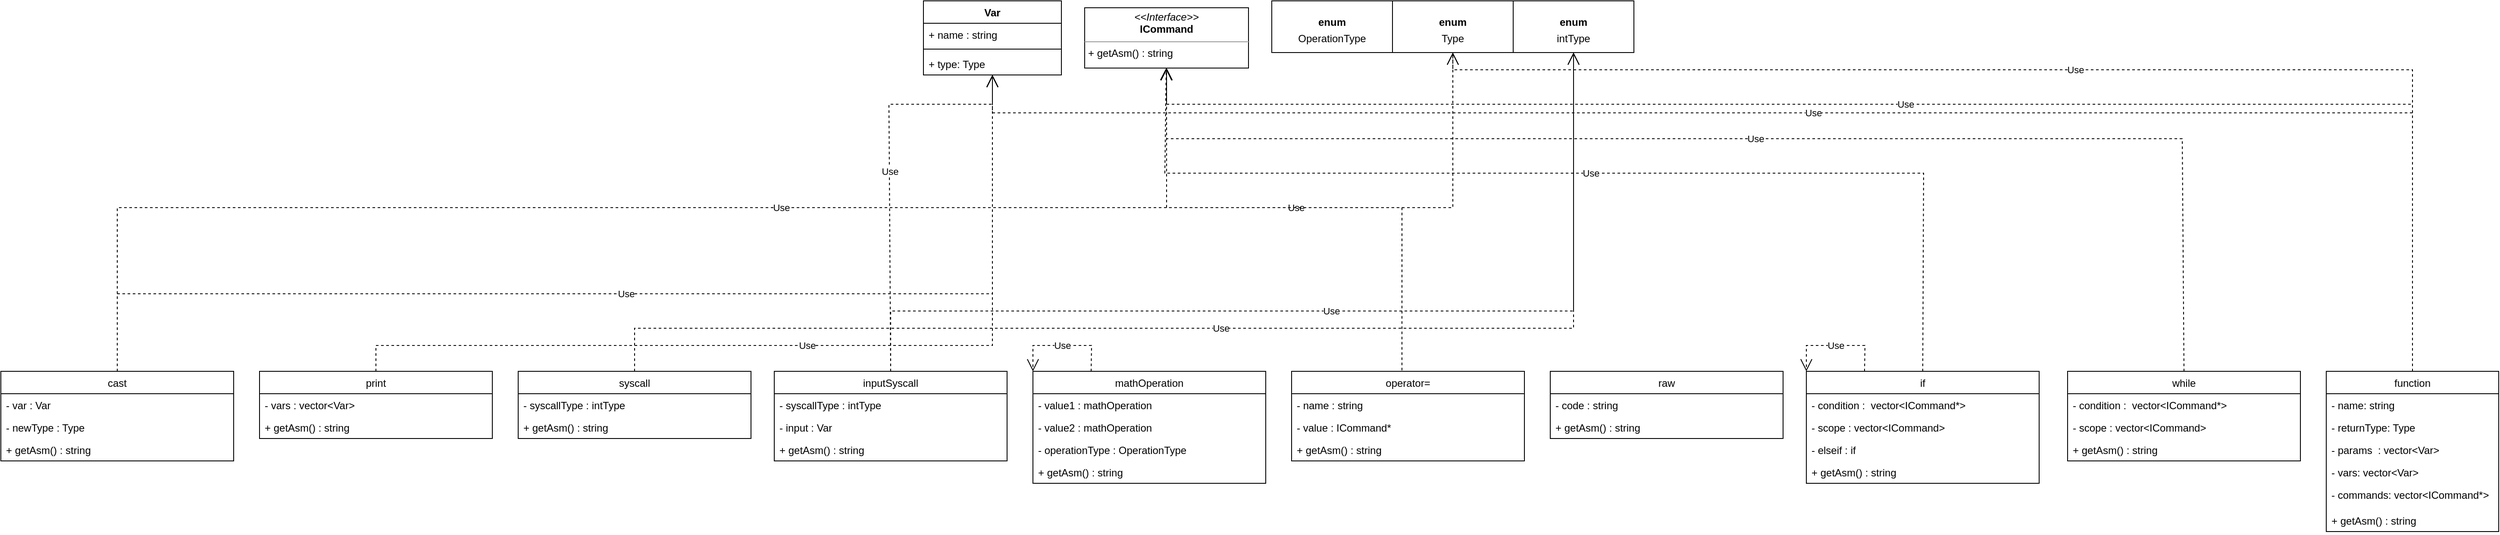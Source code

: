 <mxfile version="20.3.0" type="gitlab">
  <diagram id="C5RBs43oDa-KdzZeNtuy" name="Page-1">
    <mxGraphModel dx="1662" dy="775" grid="1" gridSize="10" guides="1" tooltips="1" connect="1" arrows="1" fold="1" page="1" pageScale="1" pageWidth="827" pageHeight="1169" math="0" shadow="0">
      <root>
        <mxCell id="WIyWlLk6GJQsqaUBKTNV-0" />
        <mxCell id="WIyWlLk6GJQsqaUBKTNV-1" parent="WIyWlLk6GJQsqaUBKTNV-0" />
        <mxCell id="AyQKdj8EUcUTwyNVggYh-0" value="function" style="swimlane;fontStyle=0;childLayout=stackLayout;horizontal=1;startSize=26;fillColor=none;horizontalStack=0;resizeParent=1;resizeParentMax=0;resizeLast=0;collapsible=1;marginBottom=0;" parent="WIyWlLk6GJQsqaUBKTNV-1" vertex="1">
          <mxGeometry x="2807" y="550" width="200" height="186" as="geometry" />
        </mxCell>
        <mxCell id="AyQKdj8EUcUTwyNVggYh-1" value="- name: string" style="text;strokeColor=none;fillColor=none;align=left;verticalAlign=top;spacingLeft=4;spacingRight=4;overflow=hidden;rotatable=0;points=[[0,0.5],[1,0.5]];portConstraint=eastwest;" parent="AyQKdj8EUcUTwyNVggYh-0" vertex="1">
          <mxGeometry y="26" width="200" height="26" as="geometry" />
        </mxCell>
        <mxCell id="AyQKdj8EUcUTwyNVggYh-2" value="- returnType: Type" style="text;strokeColor=none;fillColor=none;align=left;verticalAlign=top;spacingLeft=4;spacingRight=4;overflow=hidden;rotatable=0;points=[[0,0.5],[1,0.5]];portConstraint=eastwest;" parent="AyQKdj8EUcUTwyNVggYh-0" vertex="1">
          <mxGeometry y="52" width="200" height="26" as="geometry" />
        </mxCell>
        <mxCell id="AyQKdj8EUcUTwyNVggYh-3" value="- params  : vector&lt;Var&gt;" style="text;strokeColor=none;fillColor=none;align=left;verticalAlign=top;spacingLeft=4;spacingRight=4;overflow=hidden;rotatable=0;points=[[0,0.5],[1,0.5]];portConstraint=eastwest;" parent="AyQKdj8EUcUTwyNVggYh-0" vertex="1">
          <mxGeometry y="78" width="200" height="26" as="geometry" />
        </mxCell>
        <mxCell id="AyQKdj8EUcUTwyNVggYh-5" value="- vars: vector&lt;Var&gt;" style="text;strokeColor=none;fillColor=none;align=left;verticalAlign=top;spacingLeft=4;spacingRight=4;overflow=hidden;rotatable=0;points=[[0,0.5],[1,0.5]];portConstraint=eastwest;" parent="AyQKdj8EUcUTwyNVggYh-0" vertex="1">
          <mxGeometry y="104" width="200" height="26" as="geometry" />
        </mxCell>
        <mxCell id="AyQKdj8EUcUTwyNVggYh-6" value="- commands: vector&lt;ICommand*&gt;" style="text;strokeColor=none;fillColor=none;align=left;verticalAlign=top;spacingLeft=4;spacingRight=4;overflow=hidden;rotatable=0;points=[[0,0.5],[1,0.5]];portConstraint=eastwest;" parent="AyQKdj8EUcUTwyNVggYh-0" vertex="1">
          <mxGeometry y="130" width="200" height="30" as="geometry" />
        </mxCell>
        <mxCell id="E0N1HT8yoOOlsYQQrYLZ-3" value="+ getAsm() : string" style="text;strokeColor=none;fillColor=none;align=left;verticalAlign=top;spacingLeft=4;spacingRight=4;overflow=hidden;rotatable=0;points=[[0,0.5],[1,0.5]];portConstraint=eastwest;" vertex="1" parent="AyQKdj8EUcUTwyNVggYh-0">
          <mxGeometry y="160" width="200" height="26" as="geometry" />
        </mxCell>
        <mxCell id="AyQKdj8EUcUTwyNVggYh-4" value="&lt;p style=&quot;margin:0px;margin-top:4px;text-align:center;&quot;&gt;&lt;br&gt;&lt;b&gt;enum&lt;/b&gt;&lt;/p&gt;&lt;p style=&quot;margin:0px;margin-top:4px;text-align:center;&quot;&gt;OperationType&lt;/p&gt;" style="verticalAlign=top;align=left;overflow=fill;fontSize=12;fontFamily=Helvetica;html=1;" parent="WIyWlLk6GJQsqaUBKTNV-1" vertex="1">
          <mxGeometry x="1584" y="120" width="140" height="60" as="geometry" />
        </mxCell>
        <mxCell id="AyQKdj8EUcUTwyNVggYh-8" value="Var" style="swimlane;fontStyle=1;align=center;verticalAlign=top;childLayout=stackLayout;horizontal=1;startSize=26;horizontalStack=0;resizeParent=1;resizeParentMax=0;resizeLast=0;collapsible=1;marginBottom=0;" parent="WIyWlLk6GJQsqaUBKTNV-1" vertex="1">
          <mxGeometry x="1180" y="120" width="160" height="86" as="geometry" />
        </mxCell>
        <mxCell id="AyQKdj8EUcUTwyNVggYh-9" value="+ name : string" style="text;strokeColor=none;fillColor=none;align=left;verticalAlign=top;spacingLeft=4;spacingRight=4;overflow=hidden;rotatable=0;points=[[0,0.5],[1,0.5]];portConstraint=eastwest;" parent="AyQKdj8EUcUTwyNVggYh-8" vertex="1">
          <mxGeometry y="26" width="160" height="26" as="geometry" />
        </mxCell>
        <mxCell id="AyQKdj8EUcUTwyNVggYh-10" value="" style="line;strokeWidth=1;fillColor=none;align=left;verticalAlign=middle;spacingTop=-1;spacingLeft=3;spacingRight=3;rotatable=0;labelPosition=right;points=[];portConstraint=eastwest;" parent="AyQKdj8EUcUTwyNVggYh-8" vertex="1">
          <mxGeometry y="52" width="160" height="8" as="geometry" />
        </mxCell>
        <mxCell id="AyQKdj8EUcUTwyNVggYh-11" value="+ type: Type" style="text;strokeColor=none;fillColor=none;align=left;verticalAlign=top;spacingLeft=4;spacingRight=4;overflow=hidden;rotatable=0;points=[[0,0.5],[1,0.5]];portConstraint=eastwest;" parent="AyQKdj8EUcUTwyNVggYh-8" vertex="1">
          <mxGeometry y="60" width="160" height="26" as="geometry" />
        </mxCell>
        <mxCell id="AyQKdj8EUcUTwyNVggYh-12" value="&lt;p style=&quot;margin:0px;margin-top:4px;text-align:center;&quot;&gt;&lt;i&gt;&amp;lt;&amp;lt;Interface&amp;gt;&amp;gt;&lt;/i&gt;&lt;br&gt;&lt;b&gt;ICommand&lt;/b&gt;&lt;/p&gt;&lt;hr size=&quot;1&quot;&gt;&lt;p style=&quot;margin:0px;margin-left:4px;&quot;&gt;+ getAsm() : string&lt;/p&gt;" style="verticalAlign=top;align=left;overflow=fill;fontSize=12;fontFamily=Helvetica;html=1;" parent="WIyWlLk6GJQsqaUBKTNV-1" vertex="1">
          <mxGeometry x="1367" y="128" width="190" height="70" as="geometry" />
        </mxCell>
        <mxCell id="9dWKjCrfehL0n8Pibzqj-0" value="while" style="swimlane;fontStyle=0;childLayout=stackLayout;horizontal=1;startSize=26;fillColor=none;horizontalStack=0;resizeParent=1;resizeParentMax=0;resizeLast=0;collapsible=1;marginBottom=0;" parent="WIyWlLk6GJQsqaUBKTNV-1" vertex="1">
          <mxGeometry x="2507" y="550" width="270" height="104" as="geometry" />
        </mxCell>
        <mxCell id="9dWKjCrfehL0n8Pibzqj-1" value="- condition :  vector&lt;ICommand*&gt;&#xa;" style="text;strokeColor=none;fillColor=none;align=left;verticalAlign=top;spacingLeft=4;spacingRight=4;overflow=hidden;rotatable=0;points=[[0,0.5],[1,0.5]];portConstraint=eastwest;" parent="9dWKjCrfehL0n8Pibzqj-0" vertex="1">
          <mxGeometry y="26" width="270" height="26" as="geometry" />
        </mxCell>
        <mxCell id="9dWKjCrfehL0n8Pibzqj-3" value="- scope : vector&lt;ICommand&gt;" style="text;strokeColor=none;fillColor=none;align=left;verticalAlign=top;spacingLeft=4;spacingRight=4;overflow=hidden;rotatable=0;points=[[0,0.5],[1,0.5]];portConstraint=eastwest;" parent="9dWKjCrfehL0n8Pibzqj-0" vertex="1">
          <mxGeometry y="52" width="270" height="26" as="geometry" />
        </mxCell>
        <mxCell id="E0N1HT8yoOOlsYQQrYLZ-4" value="+ getAsm() : string" style="text;strokeColor=none;fillColor=none;align=left;verticalAlign=top;spacingLeft=4;spacingRight=4;overflow=hidden;rotatable=0;points=[[0,0.5],[1,0.5]];portConstraint=eastwest;" vertex="1" parent="9dWKjCrfehL0n8Pibzqj-0">
          <mxGeometry y="78" width="270" height="26" as="geometry" />
        </mxCell>
        <mxCell id="E0N1HT8yoOOlsYQQrYLZ-6" value="if" style="swimlane;fontStyle=0;childLayout=stackLayout;horizontal=1;startSize=26;fillColor=none;horizontalStack=0;resizeParent=1;resizeParentMax=0;resizeLast=0;collapsible=1;marginBottom=0;" vertex="1" parent="WIyWlLk6GJQsqaUBKTNV-1">
          <mxGeometry x="2204" y="550" width="270" height="130" as="geometry" />
        </mxCell>
        <mxCell id="E0N1HT8yoOOlsYQQrYLZ-7" value="- condition :  vector&lt;ICommand*&gt;&#xa;" style="text;strokeColor=none;fillColor=none;align=left;verticalAlign=top;spacingLeft=4;spacingRight=4;overflow=hidden;rotatable=0;points=[[0,0.5],[1,0.5]];portConstraint=eastwest;" vertex="1" parent="E0N1HT8yoOOlsYQQrYLZ-6">
          <mxGeometry y="26" width="270" height="26" as="geometry" />
        </mxCell>
        <mxCell id="E0N1HT8yoOOlsYQQrYLZ-9" value="- scope : vector&lt;ICommand&gt;" style="text;strokeColor=none;fillColor=none;align=left;verticalAlign=top;spacingLeft=4;spacingRight=4;overflow=hidden;rotatable=0;points=[[0,0.5],[1,0.5]];portConstraint=eastwest;" vertex="1" parent="E0N1HT8yoOOlsYQQrYLZ-6">
          <mxGeometry y="52" width="270" height="26" as="geometry" />
        </mxCell>
        <mxCell id="E0N1HT8yoOOlsYQQrYLZ-61" value="- elseif : if" style="text;strokeColor=none;fillColor=none;align=left;verticalAlign=top;spacingLeft=4;spacingRight=4;overflow=hidden;rotatable=0;points=[[0,0.5],[1,0.5]];portConstraint=eastwest;" vertex="1" parent="E0N1HT8yoOOlsYQQrYLZ-6">
          <mxGeometry y="78" width="270" height="26" as="geometry" />
        </mxCell>
        <mxCell id="E0N1HT8yoOOlsYQQrYLZ-10" value="+ getAsm() : string" style="text;strokeColor=none;fillColor=none;align=left;verticalAlign=top;spacingLeft=4;spacingRight=4;overflow=hidden;rotatable=0;points=[[0,0.5],[1,0.5]];portConstraint=eastwest;" vertex="1" parent="E0N1HT8yoOOlsYQQrYLZ-6">
          <mxGeometry y="104" width="270" height="26" as="geometry" />
        </mxCell>
        <mxCell id="E0N1HT8yoOOlsYQQrYLZ-12" value="raw" style="swimlane;fontStyle=0;childLayout=stackLayout;horizontal=1;startSize=26;fillColor=none;horizontalStack=0;resizeParent=1;resizeParentMax=0;resizeLast=0;collapsible=1;marginBottom=0;" vertex="1" parent="WIyWlLk6GJQsqaUBKTNV-1">
          <mxGeometry x="1907" y="550" width="270" height="78" as="geometry" />
        </mxCell>
        <mxCell id="E0N1HT8yoOOlsYQQrYLZ-15" value="- code : string" style="text;strokeColor=none;fillColor=none;align=left;verticalAlign=top;spacingLeft=4;spacingRight=4;overflow=hidden;rotatable=0;points=[[0,0.5],[1,0.5]];portConstraint=eastwest;" vertex="1" parent="E0N1HT8yoOOlsYQQrYLZ-12">
          <mxGeometry y="26" width="270" height="26" as="geometry" />
        </mxCell>
        <mxCell id="E0N1HT8yoOOlsYQQrYLZ-16" value="+ getAsm() : string" style="text;strokeColor=none;fillColor=none;align=left;verticalAlign=top;spacingLeft=4;spacingRight=4;overflow=hidden;rotatable=0;points=[[0,0.5],[1,0.5]];portConstraint=eastwest;" vertex="1" parent="E0N1HT8yoOOlsYQQrYLZ-12">
          <mxGeometry y="52" width="270" height="26" as="geometry" />
        </mxCell>
        <mxCell id="E0N1HT8yoOOlsYQQrYLZ-17" value="operator=" style="swimlane;fontStyle=0;childLayout=stackLayout;horizontal=1;startSize=26;fillColor=none;horizontalStack=0;resizeParent=1;resizeParentMax=0;resizeLast=0;collapsible=1;marginBottom=0;" vertex="1" parent="WIyWlLk6GJQsqaUBKTNV-1">
          <mxGeometry x="1607" y="550" width="270" height="104" as="geometry" />
        </mxCell>
        <mxCell id="E0N1HT8yoOOlsYQQrYLZ-18" value="- name : string" style="text;strokeColor=none;fillColor=none;align=left;verticalAlign=top;spacingLeft=4;spacingRight=4;overflow=hidden;rotatable=0;points=[[0,0.5],[1,0.5]];portConstraint=eastwest;" vertex="1" parent="E0N1HT8yoOOlsYQQrYLZ-17">
          <mxGeometry y="26" width="270" height="26" as="geometry" />
        </mxCell>
        <mxCell id="E0N1HT8yoOOlsYQQrYLZ-19" value="- value : ICommand*" style="text;strokeColor=none;fillColor=none;align=left;verticalAlign=top;spacingLeft=4;spacingRight=4;overflow=hidden;rotatable=0;points=[[0,0.5],[1,0.5]];portConstraint=eastwest;" vertex="1" parent="E0N1HT8yoOOlsYQQrYLZ-17">
          <mxGeometry y="52" width="270" height="26" as="geometry" />
        </mxCell>
        <mxCell id="E0N1HT8yoOOlsYQQrYLZ-21" value="+ getAsm() : string" style="text;strokeColor=none;fillColor=none;align=left;verticalAlign=top;spacingLeft=4;spacingRight=4;overflow=hidden;rotatable=0;points=[[0,0.5],[1,0.5]];portConstraint=eastwest;" vertex="1" parent="E0N1HT8yoOOlsYQQrYLZ-17">
          <mxGeometry y="78" width="270" height="26" as="geometry" />
        </mxCell>
        <mxCell id="E0N1HT8yoOOlsYQQrYLZ-22" value="mathOperation" style="swimlane;fontStyle=0;childLayout=stackLayout;horizontal=1;startSize=26;fillColor=none;horizontalStack=0;resizeParent=1;resizeParentMax=0;resizeLast=0;collapsible=1;marginBottom=0;" vertex="1" parent="WIyWlLk6GJQsqaUBKTNV-1">
          <mxGeometry x="1307" y="550" width="270" height="130" as="geometry" />
        </mxCell>
        <mxCell id="E0N1HT8yoOOlsYQQrYLZ-24" value="- value1 : mathOperation" style="text;strokeColor=none;fillColor=none;align=left;verticalAlign=top;spacingLeft=4;spacingRight=4;overflow=hidden;rotatable=0;points=[[0,0.5],[1,0.5]];portConstraint=eastwest;" vertex="1" parent="E0N1HT8yoOOlsYQQrYLZ-22">
          <mxGeometry y="26" width="270" height="26" as="geometry" />
        </mxCell>
        <mxCell id="E0N1HT8yoOOlsYQQrYLZ-27" value="- value2 : mathOperation" style="text;strokeColor=none;fillColor=none;align=left;verticalAlign=top;spacingLeft=4;spacingRight=4;overflow=hidden;rotatable=0;points=[[0,0.5],[1,0.5]];portConstraint=eastwest;" vertex="1" parent="E0N1HT8yoOOlsYQQrYLZ-22">
          <mxGeometry y="52" width="270" height="26" as="geometry" />
        </mxCell>
        <mxCell id="E0N1HT8yoOOlsYQQrYLZ-28" value="- operationType : OperationType" style="text;strokeColor=none;fillColor=none;align=left;verticalAlign=top;spacingLeft=4;spacingRight=4;overflow=hidden;rotatable=0;points=[[0,0.5],[1,0.5]];portConstraint=eastwest;" vertex="1" parent="E0N1HT8yoOOlsYQQrYLZ-22">
          <mxGeometry y="78" width="270" height="26" as="geometry" />
        </mxCell>
        <mxCell id="E0N1HT8yoOOlsYQQrYLZ-26" value="+ getAsm() : string" style="text;strokeColor=none;fillColor=none;align=left;verticalAlign=top;spacingLeft=4;spacingRight=4;overflow=hidden;rotatable=0;points=[[0,0.5],[1,0.5]];portConstraint=eastwest;" vertex="1" parent="E0N1HT8yoOOlsYQQrYLZ-22">
          <mxGeometry y="104" width="270" height="26" as="geometry" />
        </mxCell>
        <mxCell id="E0N1HT8yoOOlsYQQrYLZ-29" value="&lt;p style=&quot;margin:0px;margin-top:4px;text-align:center;&quot;&gt;&lt;br&gt;&lt;b&gt;enum&lt;/b&gt;&lt;/p&gt;&lt;p style=&quot;margin:0px;margin-top:4px;text-align:center;&quot;&gt;Type&lt;/p&gt;" style="verticalAlign=top;align=left;overflow=fill;fontSize=12;fontFamily=Helvetica;html=1;" vertex="1" parent="WIyWlLk6GJQsqaUBKTNV-1">
          <mxGeometry x="1724" y="120" width="140" height="60" as="geometry" />
        </mxCell>
        <mxCell id="E0N1HT8yoOOlsYQQrYLZ-30" value="inputSyscall" style="swimlane;fontStyle=0;childLayout=stackLayout;horizontal=1;startSize=26;fillColor=none;horizontalStack=0;resizeParent=1;resizeParentMax=0;resizeLast=0;collapsible=1;marginBottom=0;" vertex="1" parent="WIyWlLk6GJQsqaUBKTNV-1">
          <mxGeometry x="1007" y="550" width="270" height="104" as="geometry" />
        </mxCell>
        <mxCell id="E0N1HT8yoOOlsYQQrYLZ-31" value="- syscallType : intType" style="text;strokeColor=none;fillColor=none;align=left;verticalAlign=top;spacingLeft=4;spacingRight=4;overflow=hidden;rotatable=0;points=[[0,0.5],[1,0.5]];portConstraint=eastwest;" vertex="1" parent="E0N1HT8yoOOlsYQQrYLZ-30">
          <mxGeometry y="26" width="270" height="26" as="geometry" />
        </mxCell>
        <mxCell id="E0N1HT8yoOOlsYQQrYLZ-40" value="- input : Var" style="text;strokeColor=none;fillColor=none;align=left;verticalAlign=top;spacingLeft=4;spacingRight=4;overflow=hidden;rotatable=0;points=[[0,0.5],[1,0.5]];portConstraint=eastwest;" vertex="1" parent="E0N1HT8yoOOlsYQQrYLZ-30">
          <mxGeometry y="52" width="270" height="26" as="geometry" />
        </mxCell>
        <mxCell id="E0N1HT8yoOOlsYQQrYLZ-34" value="+ getAsm() : string" style="text;strokeColor=none;fillColor=none;align=left;verticalAlign=top;spacingLeft=4;spacingRight=4;overflow=hidden;rotatable=0;points=[[0,0.5],[1,0.5]];portConstraint=eastwest;" vertex="1" parent="E0N1HT8yoOOlsYQQrYLZ-30">
          <mxGeometry y="78" width="270" height="26" as="geometry" />
        </mxCell>
        <mxCell id="E0N1HT8yoOOlsYQQrYLZ-41" value="syscall" style="swimlane;fontStyle=0;childLayout=stackLayout;horizontal=1;startSize=26;fillColor=none;horizontalStack=0;resizeParent=1;resizeParentMax=0;resizeLast=0;collapsible=1;marginBottom=0;" vertex="1" parent="WIyWlLk6GJQsqaUBKTNV-1">
          <mxGeometry x="710" y="550" width="270" height="78" as="geometry" />
        </mxCell>
        <mxCell id="E0N1HT8yoOOlsYQQrYLZ-43" value="- syscallType : intType" style="text;strokeColor=none;fillColor=none;align=left;verticalAlign=top;spacingLeft=4;spacingRight=4;overflow=hidden;rotatable=0;points=[[0,0.5],[1,0.5]];portConstraint=eastwest;" vertex="1" parent="E0N1HT8yoOOlsYQQrYLZ-41">
          <mxGeometry y="26" width="270" height="26" as="geometry" />
        </mxCell>
        <mxCell id="E0N1HT8yoOOlsYQQrYLZ-45" value="+ getAsm() : string" style="text;strokeColor=none;fillColor=none;align=left;verticalAlign=top;spacingLeft=4;spacingRight=4;overflow=hidden;rotatable=0;points=[[0,0.5],[1,0.5]];portConstraint=eastwest;" vertex="1" parent="E0N1HT8yoOOlsYQQrYLZ-41">
          <mxGeometry y="52" width="270" height="26" as="geometry" />
        </mxCell>
        <mxCell id="E0N1HT8yoOOlsYQQrYLZ-46" value="&lt;p style=&quot;margin:0px;margin-top:4px;text-align:center;&quot;&gt;&lt;br&gt;&lt;b&gt;enum&lt;/b&gt;&lt;/p&gt;&lt;p style=&quot;margin:0px;margin-top:4px;text-align:center;&quot;&gt;intType&lt;/p&gt;" style="verticalAlign=top;align=left;overflow=fill;fontSize=12;fontFamily=Helvetica;html=1;" vertex="1" parent="WIyWlLk6GJQsqaUBKTNV-1">
          <mxGeometry x="1864" y="120" width="140" height="60" as="geometry" />
        </mxCell>
        <mxCell id="E0N1HT8yoOOlsYQQrYLZ-62" value="cast" style="swimlane;fontStyle=0;childLayout=stackLayout;horizontal=1;startSize=26;fillColor=none;horizontalStack=0;resizeParent=1;resizeParentMax=0;resizeLast=0;collapsible=1;marginBottom=0;" vertex="1" parent="WIyWlLk6GJQsqaUBKTNV-1">
          <mxGeometry x="110" y="550" width="270" height="104" as="geometry" />
        </mxCell>
        <mxCell id="E0N1HT8yoOOlsYQQrYLZ-63" value="- var : Var" style="text;strokeColor=none;fillColor=none;align=left;verticalAlign=top;spacingLeft=4;spacingRight=4;overflow=hidden;rotatable=0;points=[[0,0.5],[1,0.5]];portConstraint=eastwest;" vertex="1" parent="E0N1HT8yoOOlsYQQrYLZ-62">
          <mxGeometry y="26" width="270" height="26" as="geometry" />
        </mxCell>
        <mxCell id="E0N1HT8yoOOlsYQQrYLZ-68" value="- newType : Type" style="text;strokeColor=none;fillColor=none;align=left;verticalAlign=top;spacingLeft=4;spacingRight=4;overflow=hidden;rotatable=0;points=[[0,0.5],[1,0.5]];portConstraint=eastwest;" vertex="1" parent="E0N1HT8yoOOlsYQQrYLZ-62">
          <mxGeometry y="52" width="270" height="26" as="geometry" />
        </mxCell>
        <mxCell id="E0N1HT8yoOOlsYQQrYLZ-64" value="+ getAsm() : string" style="text;strokeColor=none;fillColor=none;align=left;verticalAlign=top;spacingLeft=4;spacingRight=4;overflow=hidden;rotatable=0;points=[[0,0.5],[1,0.5]];portConstraint=eastwest;" vertex="1" parent="E0N1HT8yoOOlsYQQrYLZ-62">
          <mxGeometry y="78" width="270" height="26" as="geometry" />
        </mxCell>
        <mxCell id="E0N1HT8yoOOlsYQQrYLZ-65" value="print" style="swimlane;fontStyle=0;childLayout=stackLayout;horizontal=1;startSize=26;fillColor=none;horizontalStack=0;resizeParent=1;resizeParentMax=0;resizeLast=0;collapsible=1;marginBottom=0;" vertex="1" parent="WIyWlLk6GJQsqaUBKTNV-1">
          <mxGeometry x="410" y="550" width="270" height="78" as="geometry" />
        </mxCell>
        <mxCell id="E0N1HT8yoOOlsYQQrYLZ-66" value="- vars : vector&lt;Var&gt;" style="text;strokeColor=none;fillColor=none;align=left;verticalAlign=top;spacingLeft=4;spacingRight=4;overflow=hidden;rotatable=0;points=[[0,0.5],[1,0.5]];portConstraint=eastwest;" vertex="1" parent="E0N1HT8yoOOlsYQQrYLZ-65">
          <mxGeometry y="26" width="270" height="26" as="geometry" />
        </mxCell>
        <mxCell id="E0N1HT8yoOOlsYQQrYLZ-67" value="+ getAsm() : string" style="text;strokeColor=none;fillColor=none;align=left;verticalAlign=top;spacingLeft=4;spacingRight=4;overflow=hidden;rotatable=0;points=[[0,0.5],[1,0.5]];portConstraint=eastwest;" vertex="1" parent="E0N1HT8yoOOlsYQQrYLZ-65">
          <mxGeometry y="52" width="270" height="26" as="geometry" />
        </mxCell>
        <mxCell id="E0N1HT8yoOOlsYQQrYLZ-71" value="Use" style="endArrow=open;endSize=12;dashed=1;html=1;rounded=0;exitX=0.5;exitY=0;exitDx=0;exitDy=0;" edge="1" parent="WIyWlLk6GJQsqaUBKTNV-1" source="AyQKdj8EUcUTwyNVggYh-0" target="AyQKdj8EUcUTwyNVggYh-11">
          <mxGeometry width="160" relative="1" as="geometry">
            <mxPoint x="2370" y="370" as="sourcePoint" />
            <mxPoint x="2530" y="370" as="targetPoint" />
            <Array as="points">
              <mxPoint x="2907" y="250" />
              <mxPoint x="1260" y="250" />
            </Array>
          </mxGeometry>
        </mxCell>
        <mxCell id="E0N1HT8yoOOlsYQQrYLZ-73" value="Use" style="endArrow=open;endSize=12;dashed=1;html=1;rounded=0;exitX=0.5;exitY=0;exitDx=0;exitDy=0;entryX=0.5;entryY=1;entryDx=0;entryDy=0;" edge="1" parent="WIyWlLk6GJQsqaUBKTNV-1" source="AyQKdj8EUcUTwyNVggYh-0" target="E0N1HT8yoOOlsYQQrYLZ-29">
          <mxGeometry width="160" relative="1" as="geometry">
            <mxPoint x="2380" y="310" as="sourcePoint" />
            <mxPoint x="2540" y="310" as="targetPoint" />
            <Array as="points">
              <mxPoint x="2907" y="200" />
              <mxPoint x="1794" y="200" />
            </Array>
          </mxGeometry>
        </mxCell>
        <mxCell id="E0N1HT8yoOOlsYQQrYLZ-74" value="Use" style="endArrow=open;endSize=12;dashed=1;html=1;rounded=0;exitX=0.5;exitY=0;exitDx=0;exitDy=0;" edge="1" parent="WIyWlLk6GJQsqaUBKTNV-1" source="9dWKjCrfehL0n8Pibzqj-0" target="AyQKdj8EUcUTwyNVggYh-12">
          <mxGeometry width="160" relative="1" as="geometry">
            <mxPoint x="2380" y="420" as="sourcePoint" />
            <mxPoint x="1510" y="240" as="targetPoint" />
            <Array as="points">
              <mxPoint x="2640" y="280" />
              <mxPoint x="1462" y="280" />
            </Array>
          </mxGeometry>
        </mxCell>
        <mxCell id="E0N1HT8yoOOlsYQQrYLZ-75" value="Use" style="endArrow=open;endSize=12;dashed=1;html=1;rounded=0;exitX=0.5;exitY=0;exitDx=0;exitDy=0;" edge="1" parent="WIyWlLk6GJQsqaUBKTNV-1" source="E0N1HT8yoOOlsYQQrYLZ-6" target="AyQKdj8EUcUTwyNVggYh-12">
          <mxGeometry width="160" relative="1" as="geometry">
            <mxPoint x="2290" y="450" as="sourcePoint" />
            <mxPoint x="1470" y="320" as="targetPoint" />
            <Array as="points">
              <mxPoint x="2340" y="320" />
              <mxPoint x="1460" y="320" />
            </Array>
          </mxGeometry>
        </mxCell>
        <mxCell id="E0N1HT8yoOOlsYQQrYLZ-76" value="Use" style="endArrow=open;endSize=12;dashed=1;html=1;rounded=0;exitX=0.5;exitY=0;exitDx=0;exitDy=0;" edge="1" parent="WIyWlLk6GJQsqaUBKTNV-1" source="AyQKdj8EUcUTwyNVggYh-0" target="AyQKdj8EUcUTwyNVggYh-12">
          <mxGeometry width="160" relative="1" as="geometry">
            <mxPoint x="2250" y="320" as="sourcePoint" />
            <mxPoint x="1570" y="200" as="targetPoint" />
            <Array as="points">
              <mxPoint x="2907" y="240" />
              <mxPoint x="1462" y="240" />
            </Array>
          </mxGeometry>
        </mxCell>
        <mxCell id="E0N1HT8yoOOlsYQQrYLZ-77" value="Use" style="endArrow=open;endSize=12;dashed=1;html=1;rounded=0;exitX=0.25;exitY=0;exitDx=0;exitDy=0;entryX=0;entryY=0;entryDx=0;entryDy=0;" edge="1" parent="WIyWlLk6GJQsqaUBKTNV-1" source="E0N1HT8yoOOlsYQQrYLZ-22" target="E0N1HT8yoOOlsYQQrYLZ-22">
          <mxGeometry width="160" relative="1" as="geometry">
            <mxPoint x="2130" y="370" as="sourcePoint" />
            <mxPoint x="1340" y="500" as="targetPoint" />
            <Array as="points">
              <mxPoint x="1375" y="520" />
              <mxPoint x="1307" y="520" />
            </Array>
          </mxGeometry>
        </mxCell>
        <mxCell id="E0N1HT8yoOOlsYQQrYLZ-78" value="Use" style="endArrow=open;endSize=12;dashed=1;html=1;rounded=0;exitX=0.25;exitY=0;exitDx=0;exitDy=0;entryX=0;entryY=0;entryDx=0;entryDy=0;" edge="1" parent="WIyWlLk6GJQsqaUBKTNV-1" source="E0N1HT8yoOOlsYQQrYLZ-6" target="E0N1HT8yoOOlsYQQrYLZ-6">
          <mxGeometry width="160" relative="1" as="geometry">
            <mxPoint x="2000" y="390" as="sourcePoint" />
            <mxPoint x="2230" y="510" as="targetPoint" />
            <Array as="points">
              <mxPoint x="2272" y="520" />
              <mxPoint x="2204" y="520" />
            </Array>
          </mxGeometry>
        </mxCell>
        <mxCell id="E0N1HT8yoOOlsYQQrYLZ-79" value="Use" style="endArrow=open;endSize=12;dashed=1;html=1;rounded=0;exitX=0.474;exitY=-0.011;exitDx=0;exitDy=0;exitPerimeter=0;" edge="1" parent="WIyWlLk6GJQsqaUBKTNV-1" source="E0N1HT8yoOOlsYQQrYLZ-17" target="AyQKdj8EUcUTwyNVggYh-12">
          <mxGeometry width="160" relative="1" as="geometry">
            <mxPoint x="2068" y="460" as="sourcePoint" />
            <mxPoint x="2228" y="460" as="targetPoint" />
            <Array as="points">
              <mxPoint x="1735" y="360" />
              <mxPoint x="1462" y="360" />
            </Array>
          </mxGeometry>
        </mxCell>
        <mxCell id="E0N1HT8yoOOlsYQQrYLZ-80" value="Use" style="endArrow=open;endSize=12;dashed=1;html=1;rounded=0;exitX=0.5;exitY=0;exitDx=0;exitDy=0;" edge="1" parent="WIyWlLk6GJQsqaUBKTNV-1" source="E0N1HT8yoOOlsYQQrYLZ-62" target="AyQKdj8EUcUTwyNVggYh-11">
          <mxGeometry width="160" relative="1" as="geometry">
            <mxPoint x="760" y="440" as="sourcePoint" />
            <mxPoint x="920" y="440" as="targetPoint" />
            <Array as="points">
              <mxPoint x="245" y="460" />
              <mxPoint x="1260" y="460" />
            </Array>
          </mxGeometry>
        </mxCell>
        <mxCell id="E0N1HT8yoOOlsYQQrYLZ-81" value="Use" style="endArrow=open;endSize=12;dashed=1;html=1;rounded=0;exitX=0.5;exitY=0;exitDx=0;exitDy=0;" edge="1" parent="WIyWlLk6GJQsqaUBKTNV-1" source="E0N1HT8yoOOlsYQQrYLZ-41" target="E0N1HT8yoOOlsYQQrYLZ-46">
          <mxGeometry width="160" relative="1" as="geometry">
            <mxPoint x="1260" y="400" as="sourcePoint" />
            <mxPoint x="1420" y="400" as="targetPoint" />
            <Array as="points">
              <mxPoint x="845" y="500" />
              <mxPoint x="1934" y="500" />
            </Array>
          </mxGeometry>
        </mxCell>
        <mxCell id="E0N1HT8yoOOlsYQQrYLZ-82" value="Use" style="endArrow=open;endSize=12;dashed=1;html=1;rounded=0;exitX=0.5;exitY=0;exitDx=0;exitDy=0;entryX=0.5;entryY=1;entryDx=0;entryDy=0;" edge="1" parent="WIyWlLk6GJQsqaUBKTNV-1" source="E0N1HT8yoOOlsYQQrYLZ-30" target="E0N1HT8yoOOlsYQQrYLZ-46">
          <mxGeometry width="160" relative="1" as="geometry">
            <mxPoint x="1130" y="460" as="sourcePoint" />
            <mxPoint x="1290" y="460" as="targetPoint" />
            <Array as="points">
              <mxPoint x="1142" y="480" />
              <mxPoint x="1934" y="480" />
            </Array>
          </mxGeometry>
        </mxCell>
        <mxCell id="E0N1HT8yoOOlsYQQrYLZ-83" value="Use" style="endArrow=open;endSize=12;dashed=1;html=1;rounded=0;exitX=0.5;exitY=0;exitDx=0;exitDy=0;" edge="1" parent="WIyWlLk6GJQsqaUBKTNV-1" source="E0N1HT8yoOOlsYQQrYLZ-65" target="AyQKdj8EUcUTwyNVggYh-11">
          <mxGeometry width="160" relative="1" as="geometry">
            <mxPoint x="1180" y="340" as="sourcePoint" />
            <mxPoint x="1340" y="340" as="targetPoint" />
            <Array as="points">
              <mxPoint x="545" y="520" />
              <mxPoint x="1260" y="520" />
            </Array>
          </mxGeometry>
        </mxCell>
        <mxCell id="E0N1HT8yoOOlsYQQrYLZ-84" value="Use" style="endArrow=open;endSize=12;dashed=1;html=1;rounded=0;exitX=0.5;exitY=0;exitDx=0;exitDy=0;" edge="1" parent="WIyWlLk6GJQsqaUBKTNV-1" source="E0N1HT8yoOOlsYQQrYLZ-30" target="AyQKdj8EUcUTwyNVggYh-11">
          <mxGeometry width="160" relative="1" as="geometry">
            <mxPoint x="1140" y="540" as="sourcePoint" />
            <mxPoint x="1167" y="420" as="targetPoint" />
            <Array as="points">
              <mxPoint x="1140" y="240" />
              <mxPoint x="1260" y="240" />
            </Array>
          </mxGeometry>
        </mxCell>
        <mxCell id="E0N1HT8yoOOlsYQQrYLZ-86" value="Use" style="endArrow=open;endSize=12;dashed=1;html=1;rounded=0;exitX=0.5;exitY=0;exitDx=0;exitDy=0;" edge="1" parent="WIyWlLk6GJQsqaUBKTNV-1" source="E0N1HT8yoOOlsYQQrYLZ-62" target="E0N1HT8yoOOlsYQQrYLZ-29">
          <mxGeometry width="160" relative="1" as="geometry">
            <mxPoint x="510" y="370" as="sourcePoint" />
            <mxPoint x="670" y="370" as="targetPoint" />
            <Array as="points">
              <mxPoint x="245" y="360" />
              <mxPoint x="1794" y="360" />
            </Array>
          </mxGeometry>
        </mxCell>
      </root>
    </mxGraphModel>
  </diagram>
</mxfile>
